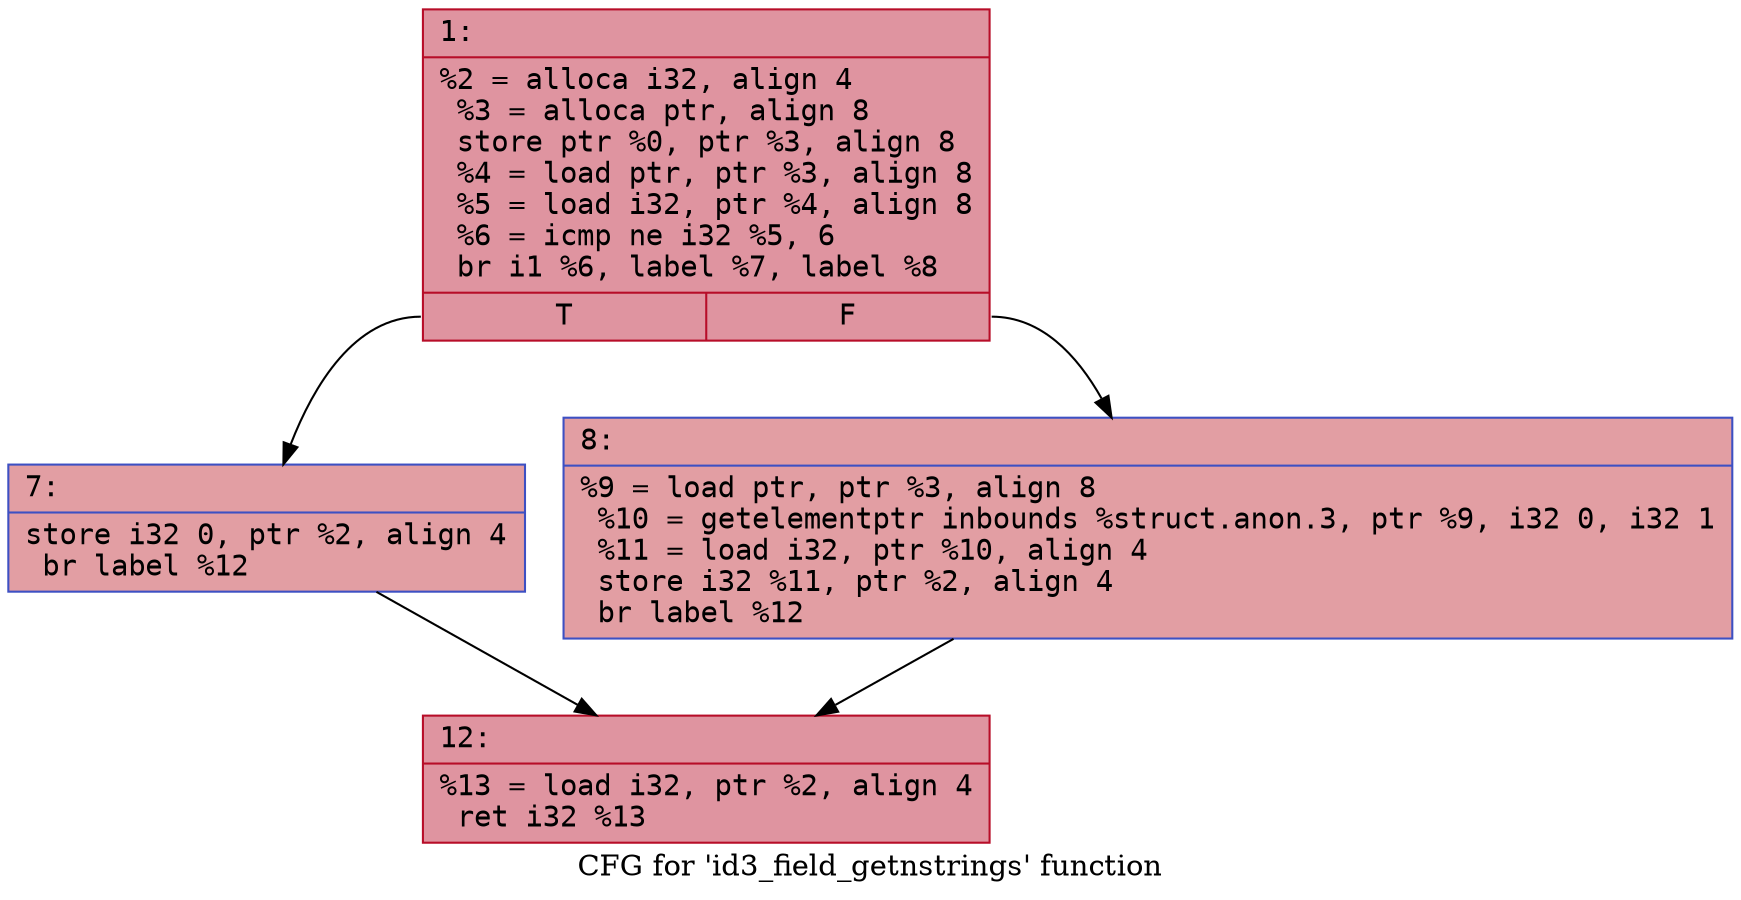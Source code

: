digraph "CFG for 'id3_field_getnstrings' function" {
	label="CFG for 'id3_field_getnstrings' function";

	Node0x600001e53660 [shape=record,color="#b70d28ff", style=filled, fillcolor="#b70d2870" fontname="Courier",label="{1:\l|  %2 = alloca i32, align 4\l  %3 = alloca ptr, align 8\l  store ptr %0, ptr %3, align 8\l  %4 = load ptr, ptr %3, align 8\l  %5 = load i32, ptr %4, align 8\l  %6 = icmp ne i32 %5, 6\l  br i1 %6, label %7, label %8\l|{<s0>T|<s1>F}}"];
	Node0x600001e53660:s0 -> Node0x600001e536b0[tooltip="1 -> 7\nProbability 50.00%" ];
	Node0x600001e53660:s1 -> Node0x600001e53700[tooltip="1 -> 8\nProbability 50.00%" ];
	Node0x600001e536b0 [shape=record,color="#3d50c3ff", style=filled, fillcolor="#be242e70" fontname="Courier",label="{7:\l|  store i32 0, ptr %2, align 4\l  br label %12\l}"];
	Node0x600001e536b0 -> Node0x600001e53750[tooltip="7 -> 12\nProbability 100.00%" ];
	Node0x600001e53700 [shape=record,color="#3d50c3ff", style=filled, fillcolor="#be242e70" fontname="Courier",label="{8:\l|  %9 = load ptr, ptr %3, align 8\l  %10 = getelementptr inbounds %struct.anon.3, ptr %9, i32 0, i32 1\l  %11 = load i32, ptr %10, align 4\l  store i32 %11, ptr %2, align 4\l  br label %12\l}"];
	Node0x600001e53700 -> Node0x600001e53750[tooltip="8 -> 12\nProbability 100.00%" ];
	Node0x600001e53750 [shape=record,color="#b70d28ff", style=filled, fillcolor="#b70d2870" fontname="Courier",label="{12:\l|  %13 = load i32, ptr %2, align 4\l  ret i32 %13\l}"];
}
